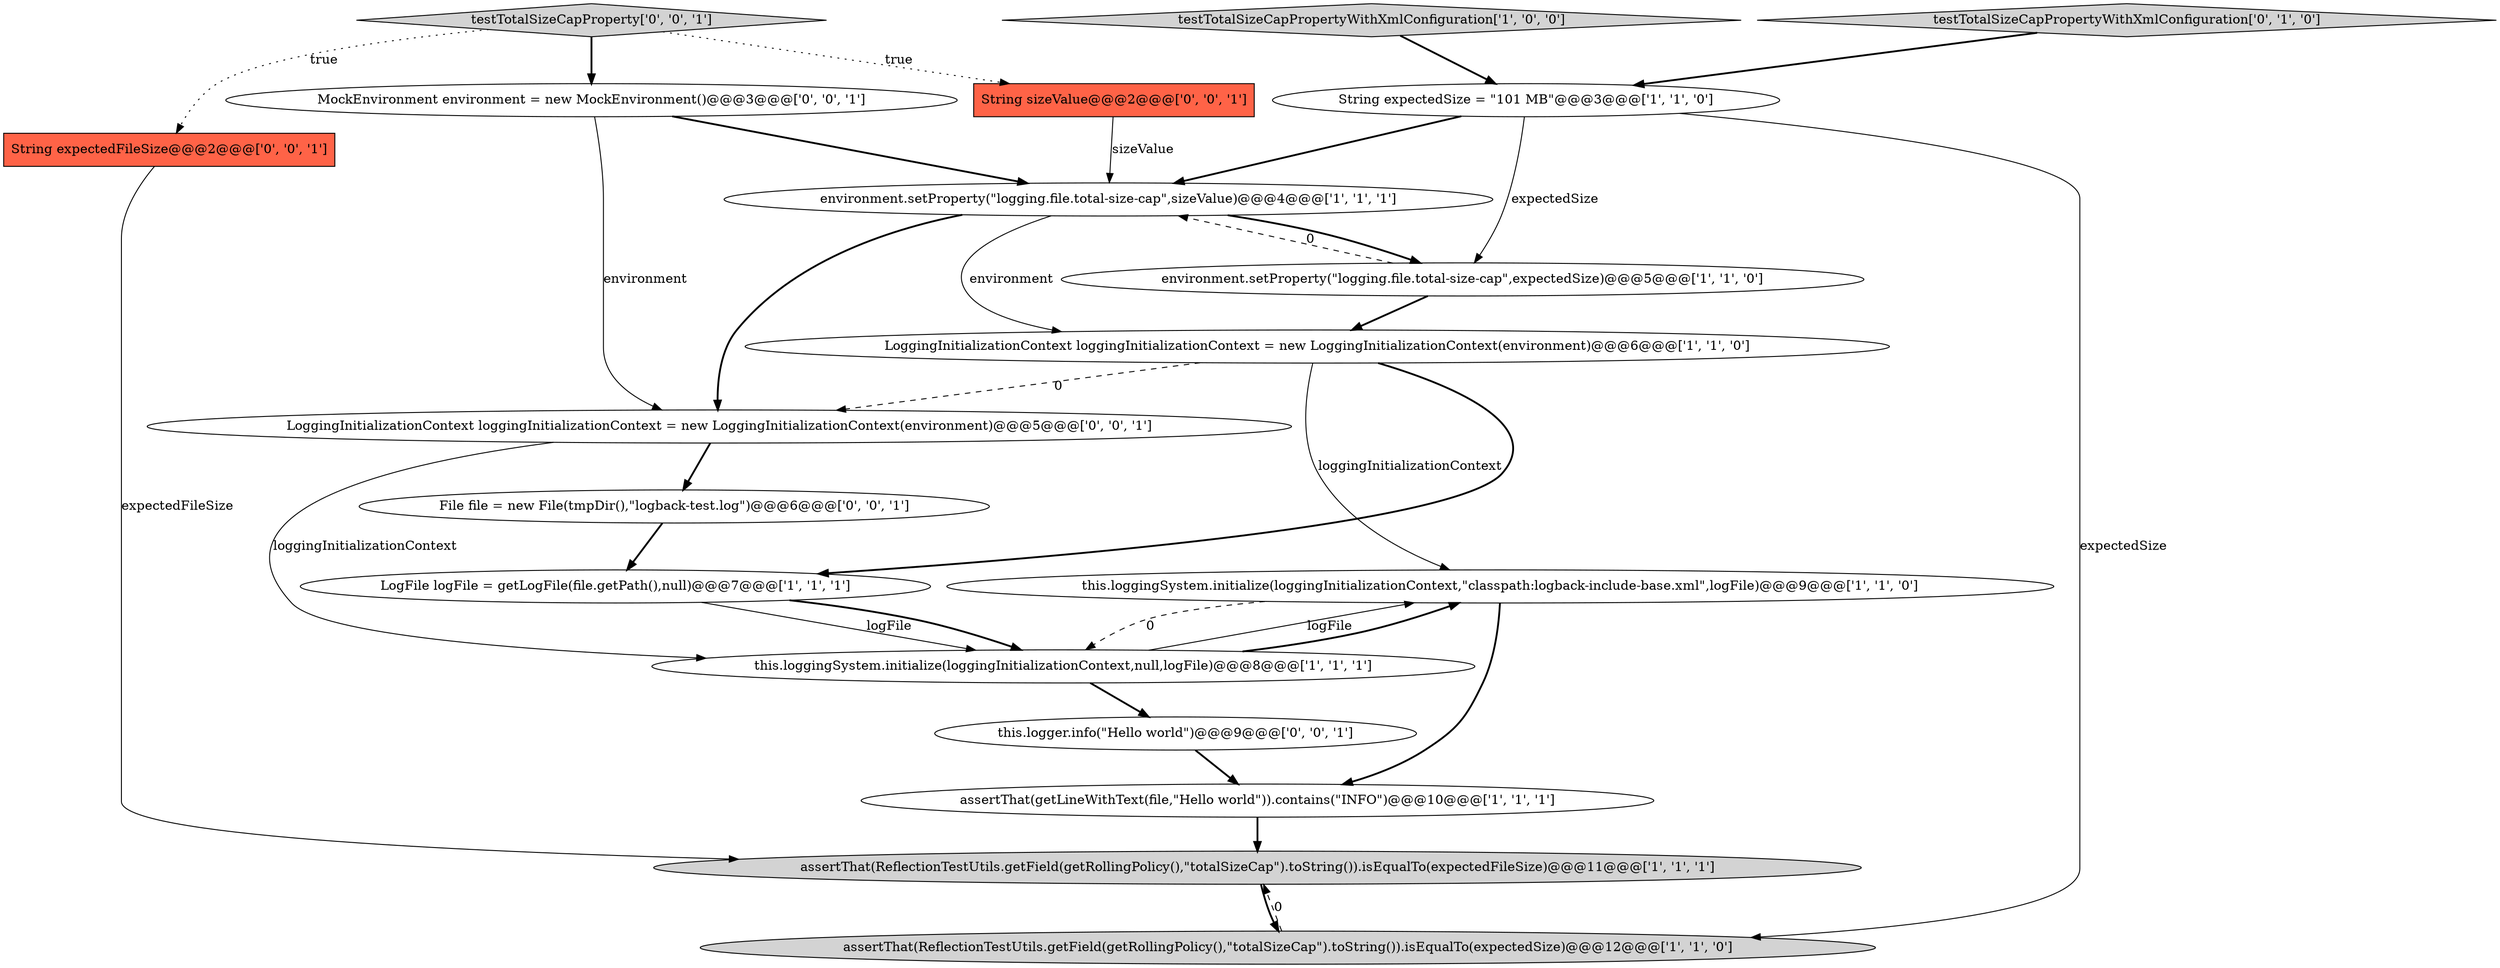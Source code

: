 digraph {
12 [style = filled, label = "testTotalSizeCapProperty['0', '0', '1']", fillcolor = lightgray, shape = diamond image = "AAA0AAABBB3BBB"];
0 [style = filled, label = "assertThat(ReflectionTestUtils.getField(getRollingPolicy(),\"totalSizeCap\").toString()).isEqualTo(expectedFileSize)@@@11@@@['1', '1', '1']", fillcolor = lightgray, shape = ellipse image = "AAA0AAABBB1BBB"];
7 [style = filled, label = "String expectedSize = \"101 MB\"@@@3@@@['1', '1', '0']", fillcolor = white, shape = ellipse image = "AAA0AAABBB1BBB"];
14 [style = filled, label = "File file = new File(tmpDir(),\"logback-test.log\")@@@6@@@['0', '0', '1']", fillcolor = white, shape = ellipse image = "AAA0AAABBB3BBB"];
3 [style = filled, label = "assertThat(getLineWithText(file,\"Hello world\")).contains(\"INFO\")@@@10@@@['1', '1', '1']", fillcolor = white, shape = ellipse image = "AAA0AAABBB1BBB"];
5 [style = filled, label = "this.loggingSystem.initialize(loggingInitializationContext,\"classpath:logback-include-base.xml\",logFile)@@@9@@@['1', '1', '0']", fillcolor = white, shape = ellipse image = "AAA0AAABBB1BBB"];
1 [style = filled, label = "environment.setProperty(\"logging.file.total-size-cap\",expectedSize)@@@5@@@['1', '1', '0']", fillcolor = white, shape = ellipse image = "AAA0AAABBB1BBB"];
6 [style = filled, label = "LoggingInitializationContext loggingInitializationContext = new LoggingInitializationContext(environment)@@@6@@@['1', '1', '0']", fillcolor = white, shape = ellipse image = "AAA0AAABBB1BBB"];
2 [style = filled, label = "LogFile logFile = getLogFile(file.getPath(),null)@@@7@@@['1', '1', '1']", fillcolor = white, shape = ellipse image = "AAA0AAABBB1BBB"];
8 [style = filled, label = "environment.setProperty(\"logging.file.total-size-cap\",sizeValue)@@@4@@@['1', '1', '1']", fillcolor = white, shape = ellipse image = "AAA0AAABBB1BBB"];
4 [style = filled, label = "testTotalSizeCapPropertyWithXmlConfiguration['1', '0', '0']", fillcolor = lightgray, shape = diamond image = "AAA0AAABBB1BBB"];
9 [style = filled, label = "this.loggingSystem.initialize(loggingInitializationContext,null,logFile)@@@8@@@['1', '1', '1']", fillcolor = white, shape = ellipse image = "AAA0AAABBB1BBB"];
13 [style = filled, label = "LoggingInitializationContext loggingInitializationContext = new LoggingInitializationContext(environment)@@@5@@@['0', '0', '1']", fillcolor = white, shape = ellipse image = "AAA0AAABBB3BBB"];
15 [style = filled, label = "this.logger.info(\"Hello world\")@@@9@@@['0', '0', '1']", fillcolor = white, shape = ellipse image = "AAA0AAABBB3BBB"];
17 [style = filled, label = "String sizeValue@@@2@@@['0', '0', '1']", fillcolor = tomato, shape = box image = "AAA0AAABBB3BBB"];
18 [style = filled, label = "MockEnvironment environment = new MockEnvironment()@@@3@@@['0', '0', '1']", fillcolor = white, shape = ellipse image = "AAA0AAABBB3BBB"];
10 [style = filled, label = "assertThat(ReflectionTestUtils.getField(getRollingPolicy(),\"totalSizeCap\").toString()).isEqualTo(expectedSize)@@@12@@@['1', '1', '0']", fillcolor = lightgray, shape = ellipse image = "AAA0AAABBB1BBB"];
11 [style = filled, label = "testTotalSizeCapPropertyWithXmlConfiguration['0', '1', '0']", fillcolor = lightgray, shape = diamond image = "AAA0AAABBB2BBB"];
16 [style = filled, label = "String expectedFileSize@@@2@@@['0', '0', '1']", fillcolor = tomato, shape = box image = "AAA0AAABBB3BBB"];
7->8 [style = bold, label=""];
4->7 [style = bold, label=""];
12->16 [style = dotted, label="true"];
2->9 [style = solid, label="logFile"];
9->15 [style = bold, label=""];
6->13 [style = dashed, label="0"];
1->8 [style = dashed, label="0"];
1->6 [style = bold, label=""];
5->9 [style = dashed, label="0"];
6->2 [style = bold, label=""];
11->7 [style = bold, label=""];
8->1 [style = bold, label=""];
0->10 [style = bold, label=""];
12->17 [style = dotted, label="true"];
2->9 [style = bold, label=""];
18->13 [style = solid, label="environment"];
9->5 [style = solid, label="logFile"];
3->0 [style = bold, label=""];
8->6 [style = solid, label="environment"];
17->8 [style = solid, label="sizeValue"];
12->18 [style = bold, label=""];
8->13 [style = bold, label=""];
15->3 [style = bold, label=""];
14->2 [style = bold, label=""];
10->0 [style = dashed, label="0"];
7->1 [style = solid, label="expectedSize"];
5->3 [style = bold, label=""];
18->8 [style = bold, label=""];
13->14 [style = bold, label=""];
9->5 [style = bold, label=""];
16->0 [style = solid, label="expectedFileSize"];
13->9 [style = solid, label="loggingInitializationContext"];
6->5 [style = solid, label="loggingInitializationContext"];
7->10 [style = solid, label="expectedSize"];
}
